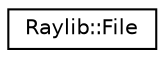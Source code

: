 digraph "Graphical Class Hierarchy"
{
 // LATEX_PDF_SIZE
  edge [fontname="Helvetica",fontsize="10",labelfontname="Helvetica",labelfontsize="10"];
  node [fontname="Helvetica",fontsize="10",shape=record];
  rankdir="LR";
  Node0 [label="Raylib::File",height=0.2,width=0.4,color="black", fillcolor="white", style="filled",URL="$class_raylib_1_1_file.html",tooltip=" "];
}
